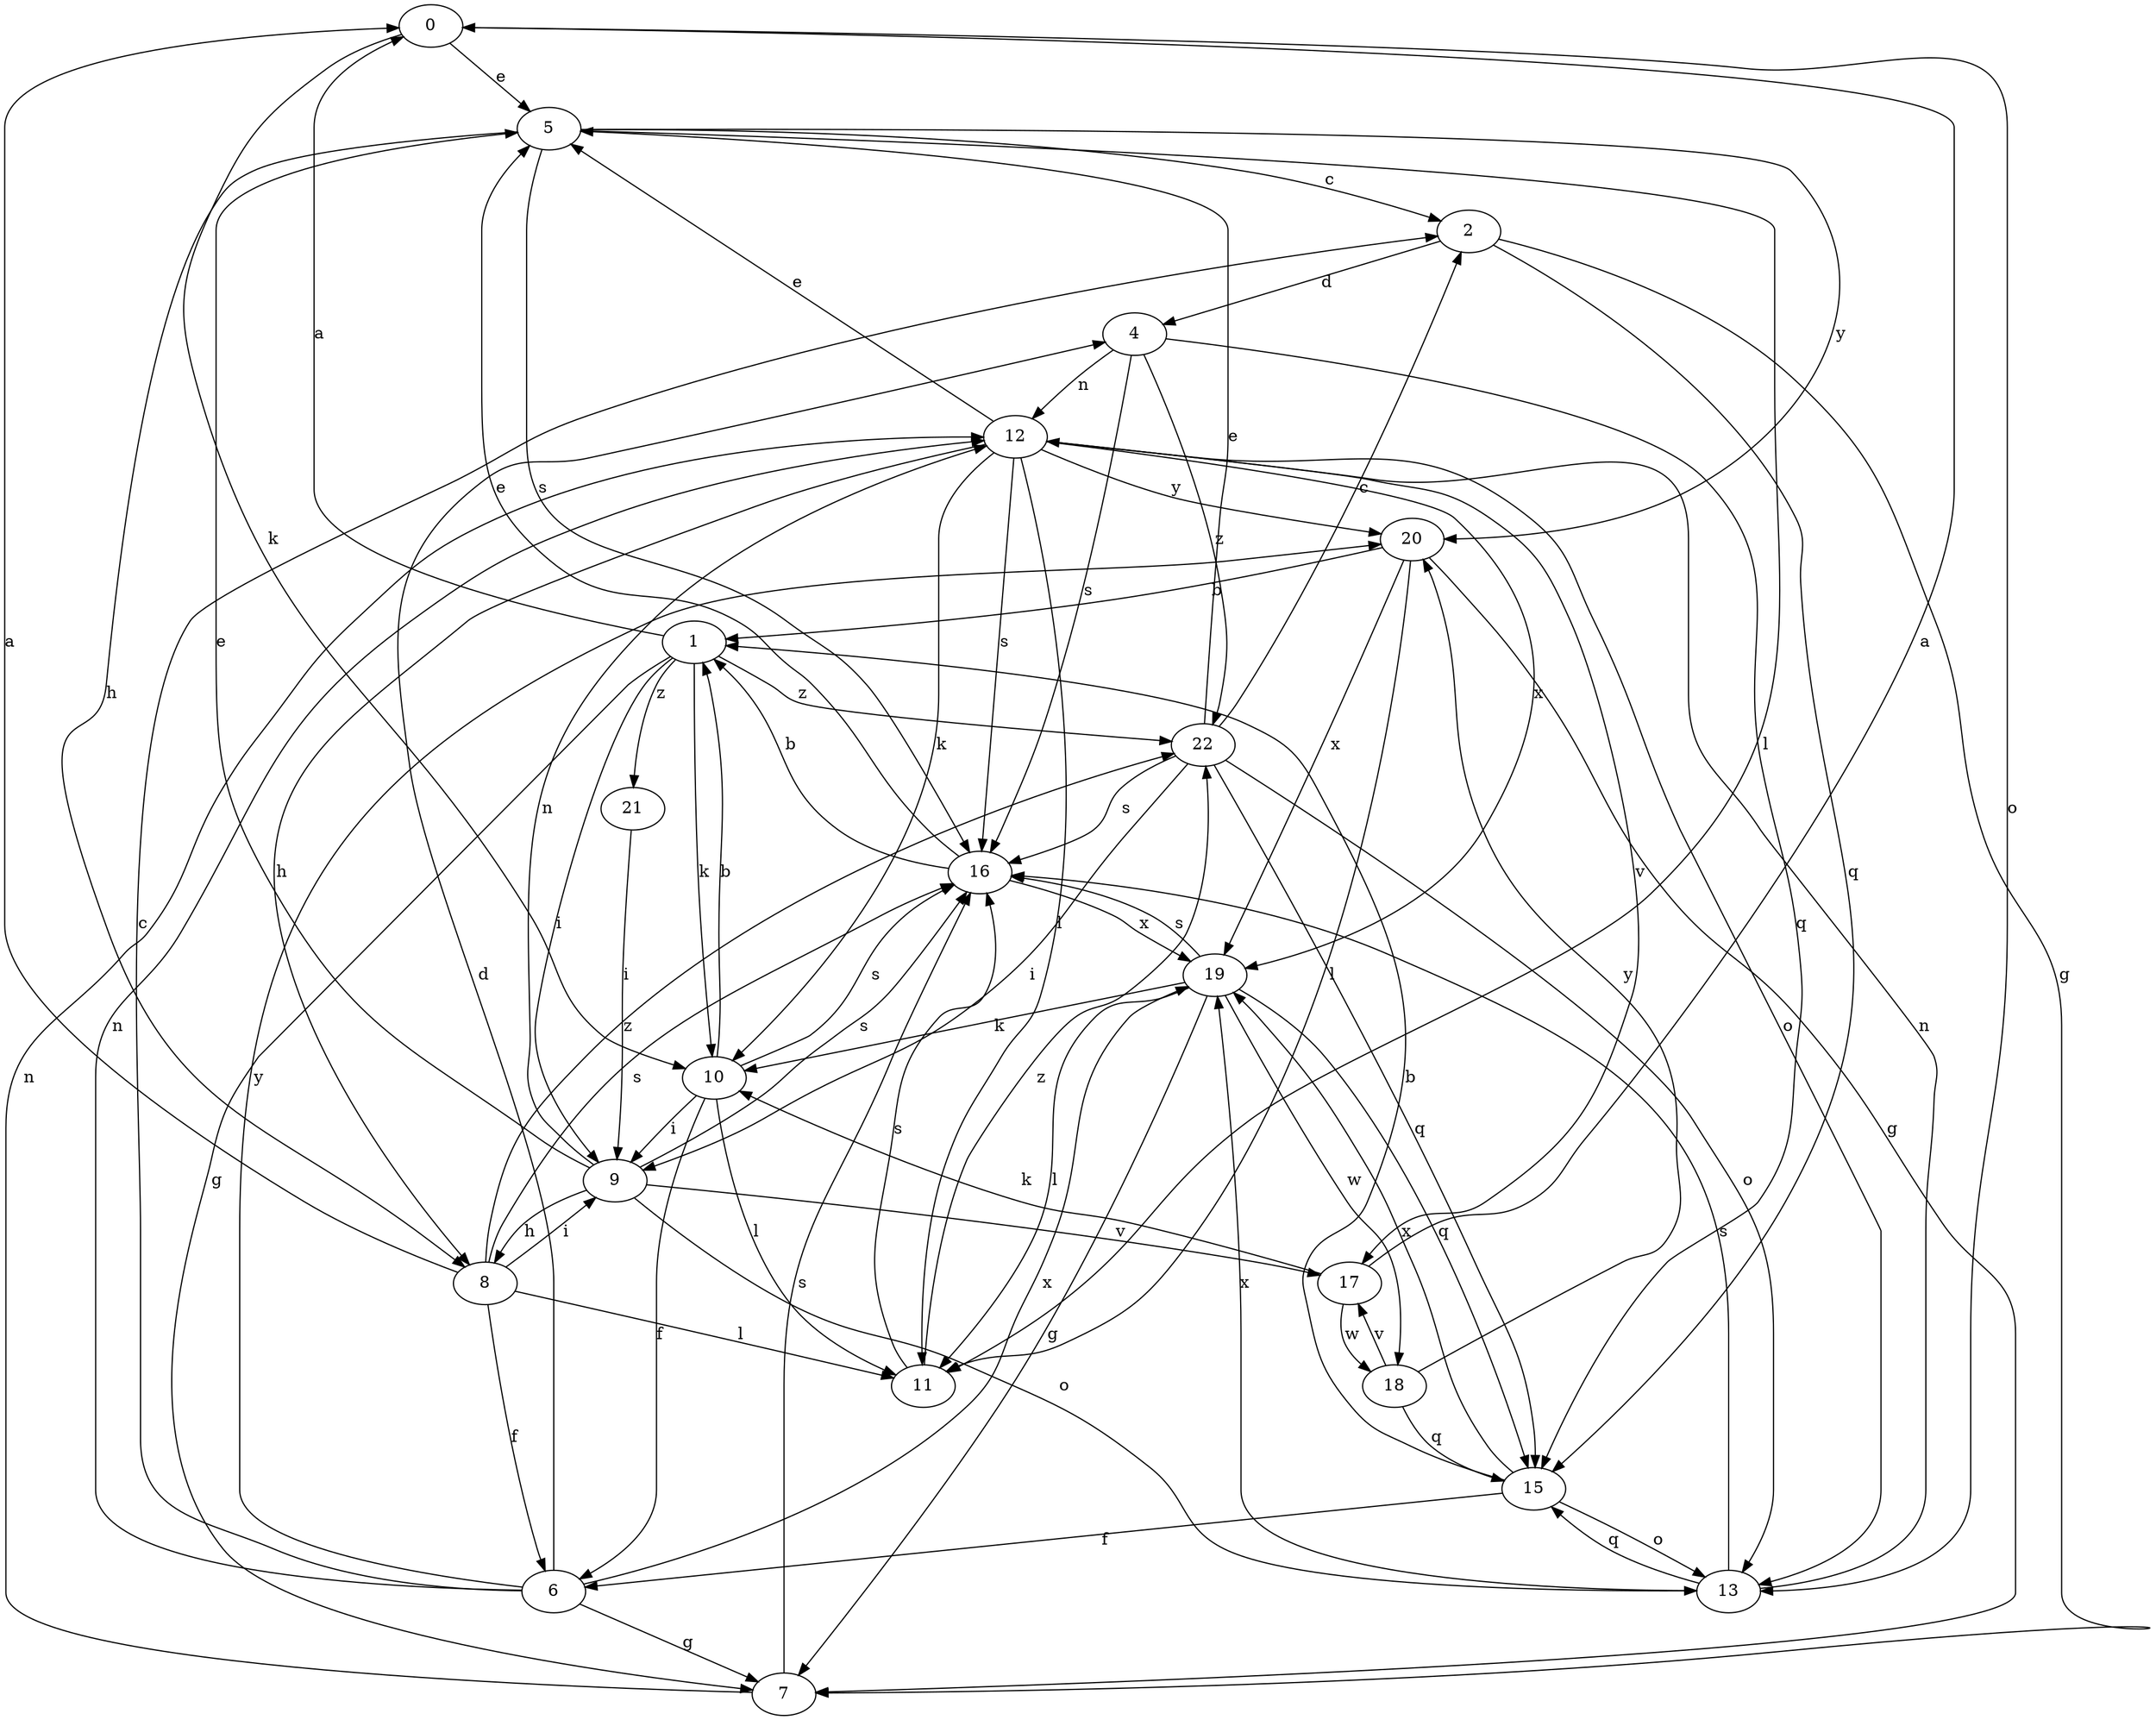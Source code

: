 strict digraph  {
0;
1;
2;
4;
5;
6;
7;
8;
9;
10;
11;
12;
13;
15;
16;
17;
18;
19;
20;
21;
22;
0 -> 5  [label=e];
0 -> 10  [label=k];
0 -> 13  [label=o];
1 -> 0  [label=a];
1 -> 7  [label=g];
1 -> 9  [label=i];
1 -> 10  [label=k];
1 -> 21  [label=z];
1 -> 22  [label=z];
2 -> 4  [label=d];
2 -> 7  [label=g];
2 -> 15  [label=q];
4 -> 12  [label=n];
4 -> 15  [label=q];
4 -> 16  [label=s];
4 -> 22  [label=z];
5 -> 2  [label=c];
5 -> 8  [label=h];
5 -> 11  [label=l];
5 -> 16  [label=s];
5 -> 20  [label=y];
6 -> 2  [label=c];
6 -> 4  [label=d];
6 -> 7  [label=g];
6 -> 12  [label=n];
6 -> 19  [label=x];
6 -> 20  [label=y];
7 -> 12  [label=n];
7 -> 16  [label=s];
8 -> 0  [label=a];
8 -> 6  [label=f];
8 -> 9  [label=i];
8 -> 11  [label=l];
8 -> 16  [label=s];
8 -> 22  [label=z];
9 -> 5  [label=e];
9 -> 8  [label=h];
9 -> 12  [label=n];
9 -> 13  [label=o];
9 -> 16  [label=s];
9 -> 17  [label=v];
10 -> 1  [label=b];
10 -> 6  [label=f];
10 -> 9  [label=i];
10 -> 11  [label=l];
10 -> 16  [label=s];
11 -> 16  [label=s];
11 -> 22  [label=z];
12 -> 5  [label=e];
12 -> 8  [label=h];
12 -> 10  [label=k];
12 -> 11  [label=l];
12 -> 13  [label=o];
12 -> 16  [label=s];
12 -> 17  [label=v];
12 -> 19  [label=x];
12 -> 20  [label=y];
13 -> 12  [label=n];
13 -> 15  [label=q];
13 -> 16  [label=s];
13 -> 19  [label=x];
15 -> 1  [label=b];
15 -> 6  [label=f];
15 -> 13  [label=o];
15 -> 19  [label=x];
16 -> 1  [label=b];
16 -> 5  [label=e];
16 -> 19  [label=x];
17 -> 0  [label=a];
17 -> 10  [label=k];
17 -> 18  [label=w];
18 -> 15  [label=q];
18 -> 17  [label=v];
18 -> 20  [label=y];
19 -> 7  [label=g];
19 -> 10  [label=k];
19 -> 11  [label=l];
19 -> 15  [label=q];
19 -> 16  [label=s];
19 -> 18  [label=w];
20 -> 1  [label=b];
20 -> 7  [label=g];
20 -> 11  [label=l];
20 -> 19  [label=x];
21 -> 9  [label=i];
22 -> 2  [label=c];
22 -> 5  [label=e];
22 -> 9  [label=i];
22 -> 13  [label=o];
22 -> 15  [label=q];
22 -> 16  [label=s];
}
